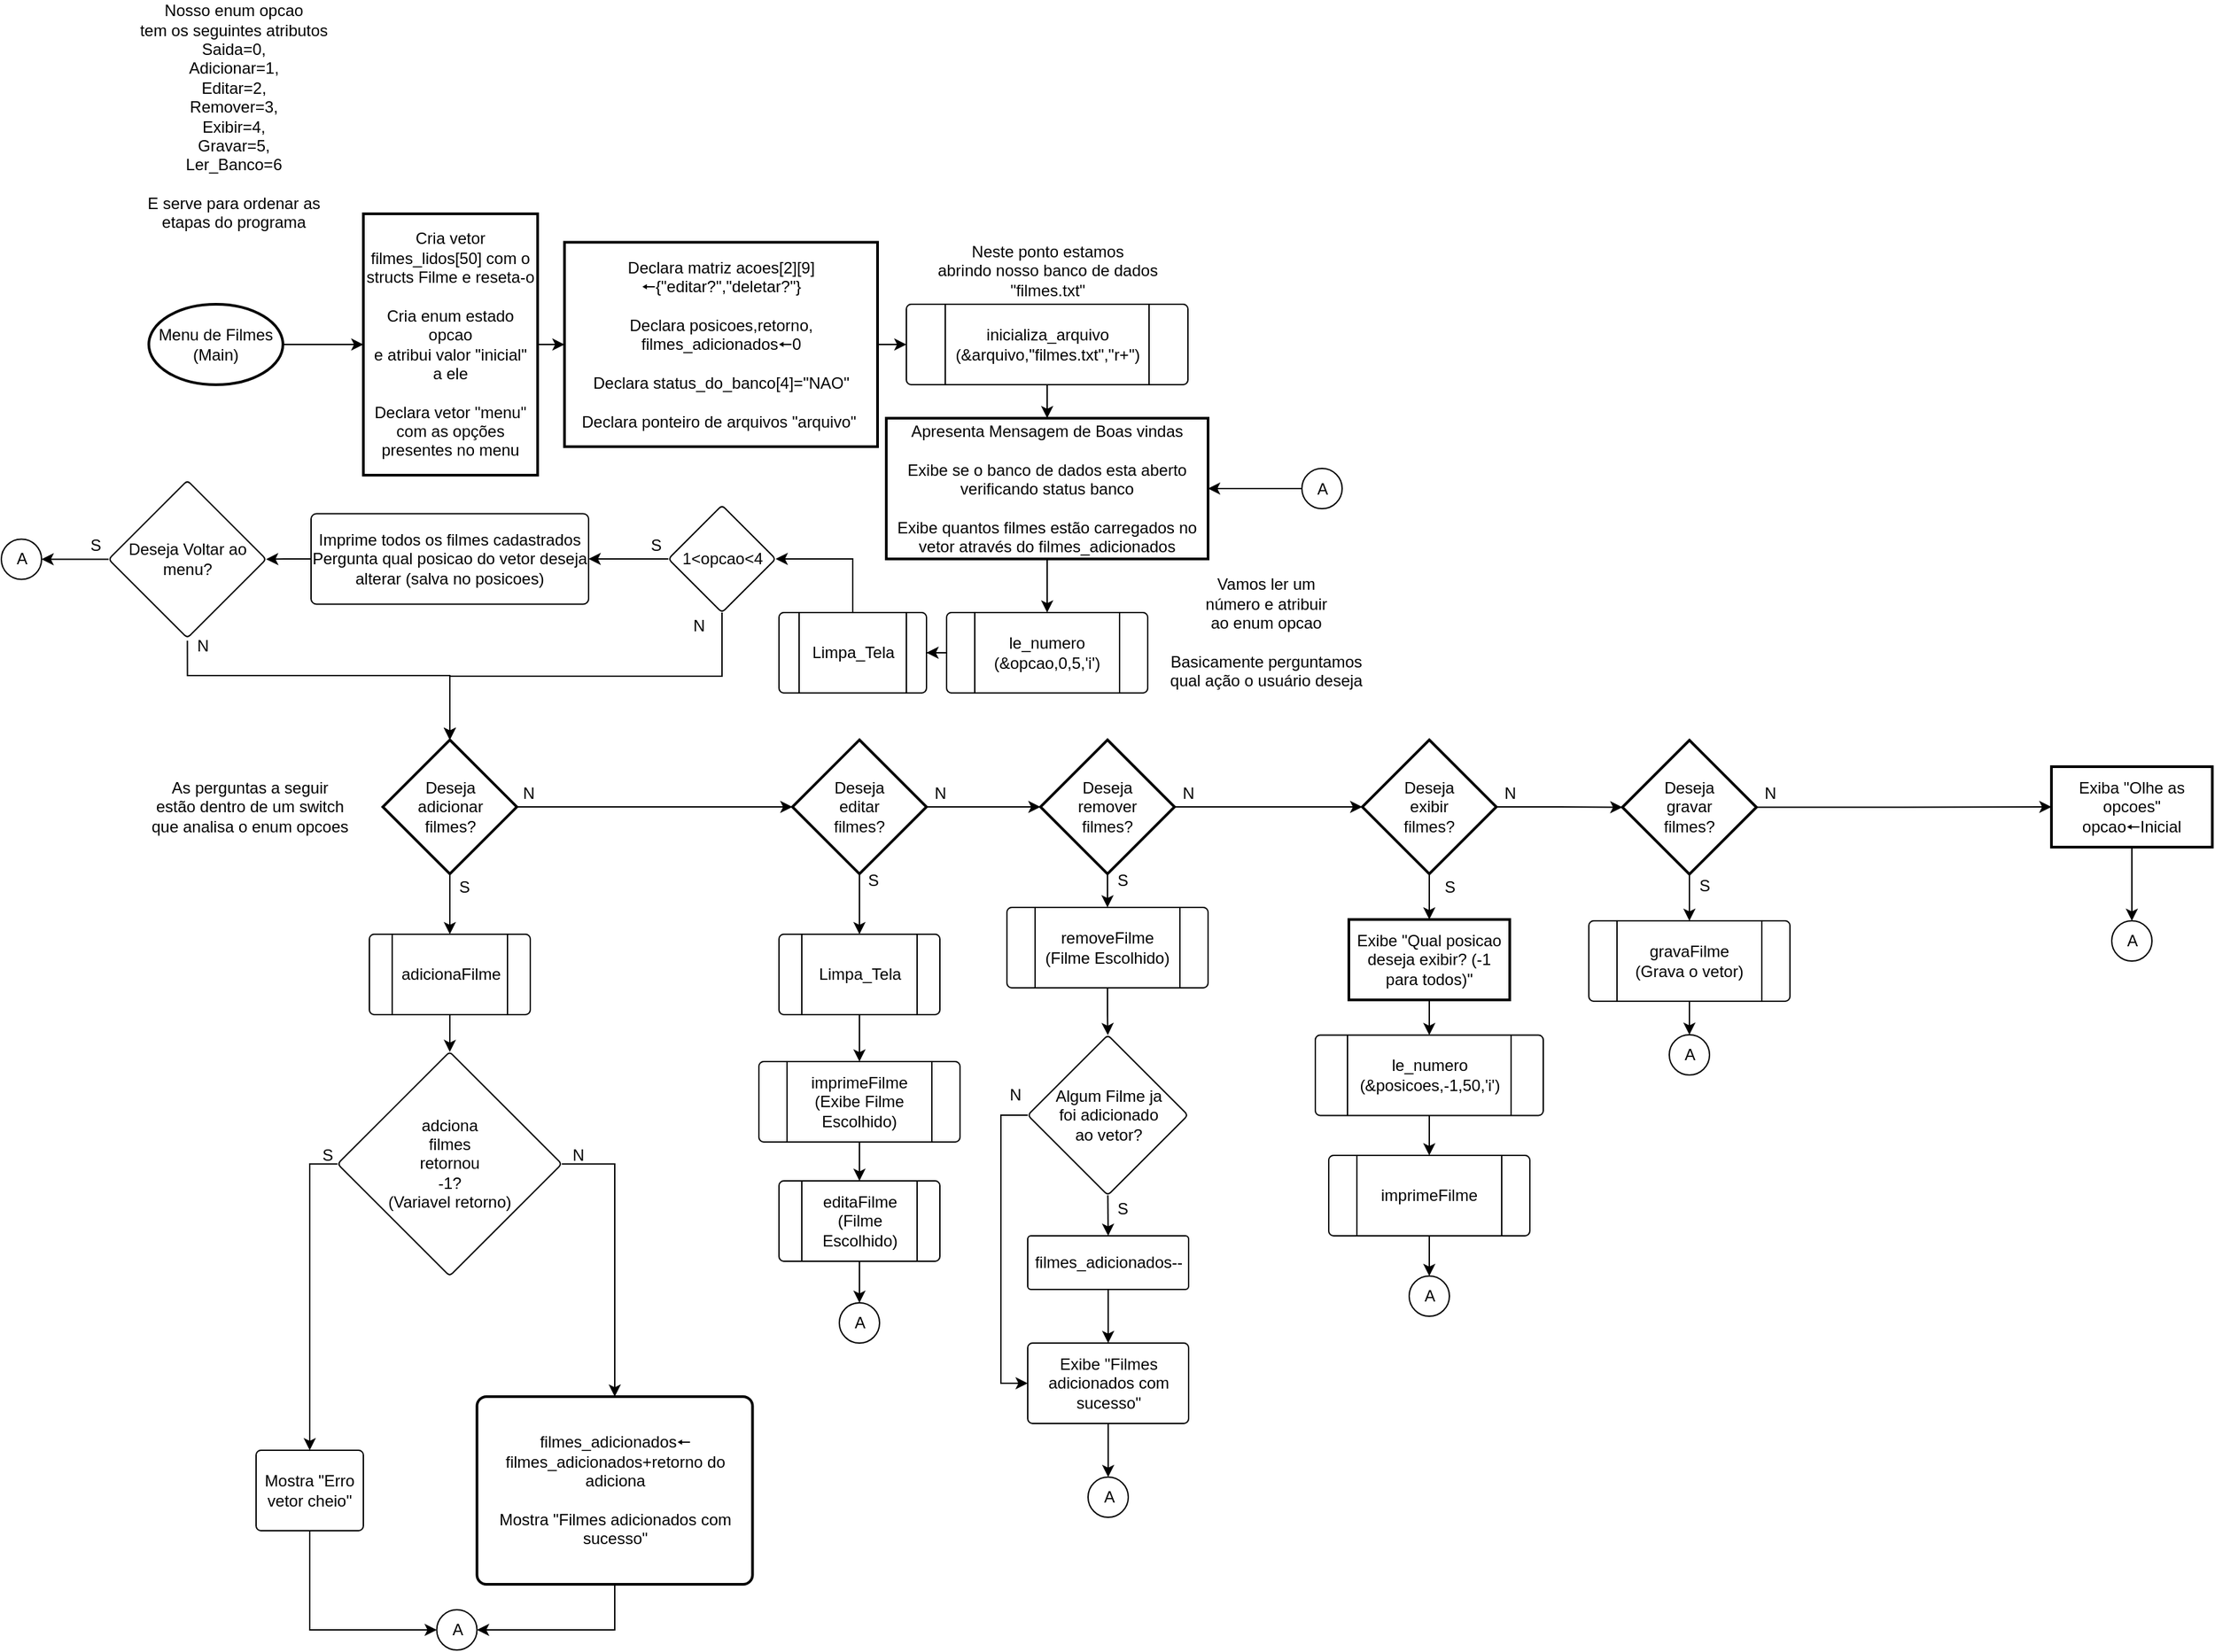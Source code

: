 <mxfile version="16.5.1" type="device"><diagram id="Ud6XmP46p4mkjTQLq35C" name="Página-1"><mxGraphModel dx="2389" dy="1538" grid="1" gridSize="10" guides="1" tooltips="1" connect="1" arrows="1" fold="1" page="1" pageScale="1" pageWidth="827" pageHeight="1169" math="0" shadow="0"><root><mxCell id="0"/><mxCell id="1" parent="0"/><mxCell id="E9pG4shymhDoh3PrT2Rx-2" value="" style="edgeStyle=orthogonalEdgeStyle;rounded=0;orthogonalLoop=1;jettySize=auto;html=1;" parent="1" source="AHd52NthcPXAeGz-p5AB-1" target="E9pG4shymhDoh3PrT2Rx-1" edge="1"><mxGeometry relative="1" as="geometry"/></mxCell><mxCell id="AHd52NthcPXAeGz-p5AB-1" value="Menu de Filmes&lt;br&gt;(Main)" style="strokeWidth=2;html=1;shape=mxgraph.flowchart.start_1;whiteSpace=wrap;" parent="1" vertex="1"><mxGeometry x="-810" y="95" width="100" height="60" as="geometry"/></mxCell><mxCell id="E9pG4shymhDoh3PrT2Rx-10" style="edgeStyle=orthogonalEdgeStyle;rounded=0;orthogonalLoop=1;jettySize=auto;html=1;exitX=0.5;exitY=1;exitDx=0;exitDy=0;entryX=0.5;entryY=0;entryDx=0;entryDy=0;" parent="1" source="AHd52NthcPXAeGz-p5AB-3" target="AHd52NthcPXAeGz-p5AB-107" edge="1"><mxGeometry relative="1" as="geometry"/></mxCell><mxCell id="AHd52NthcPXAeGz-p5AB-3" value="Apresenta Mensagem de Boas vindas&lt;br&gt;&lt;br&gt;Exibe se o banco de dados esta aberto verificando status banco&lt;br&gt;&lt;br&gt;Exibe quantos filmes estão carregados no vetor através do filmes_adicionados" style="whiteSpace=wrap;html=1;strokeWidth=2;" parent="1" vertex="1"><mxGeometry x="-260" y="180" width="240" height="105" as="geometry"/></mxCell><mxCell id="E9pG4shymhDoh3PrT2Rx-18" value="" style="edgeStyle=orthogonalEdgeStyle;rounded=0;orthogonalLoop=1;jettySize=auto;html=1;" parent="1" source="AHd52NthcPXAeGz-p5AB-107" target="E9pG4shymhDoh3PrT2Rx-17" edge="1"><mxGeometry relative="1" as="geometry"/></mxCell><mxCell id="AHd52NthcPXAeGz-p5AB-107" value="le_numero&lt;br&gt;(&amp;amp;opcao,0,5,'i')" style="verticalLabelPosition=middle;verticalAlign=middle;html=1;shape=process;whiteSpace=wrap;rounded=1;size=0.14;arcSize=6;labelPosition=center;align=center;" parent="1" vertex="1"><mxGeometry x="-215" y="325" width="150" height="60" as="geometry"/></mxCell><mxCell id="98pu4lD_lLk-Yy8EJaFT-3" style="edgeStyle=orthogonalEdgeStyle;rounded=0;orthogonalLoop=1;jettySize=auto;html=1;exitX=0.5;exitY=1;exitDx=0;exitDy=0;exitPerimeter=0;entryX=0.5;entryY=0;entryDx=0;entryDy=0;" parent="1" source="AHd52NthcPXAeGz-p5AB-115" target="98pu4lD_lLk-Yy8EJaFT-2" edge="1"><mxGeometry relative="1" as="geometry"/></mxCell><mxCell id="98pu4lD_lLk-Yy8EJaFT-22" value="" style="edgeStyle=orthogonalEdgeStyle;rounded=0;orthogonalLoop=1;jettySize=auto;html=1;" parent="1" source="AHd52NthcPXAeGz-p5AB-115" target="98pu4lD_lLk-Yy8EJaFT-21" edge="1"><mxGeometry relative="1" as="geometry"/></mxCell><mxCell id="AHd52NthcPXAeGz-p5AB-115" value="Deseja&lt;br&gt;adicionar&lt;br&gt;filmes?" style="strokeWidth=2;html=1;shape=mxgraph.flowchart.decision;whiteSpace=wrap;" parent="1" vertex="1"><mxGeometry x="-635.5" y="420" width="100" height="100" as="geometry"/></mxCell><mxCell id="98pu4lD_lLk-Yy8EJaFT-5" value="" style="edgeStyle=orthogonalEdgeStyle;rounded=0;orthogonalLoop=1;jettySize=auto;html=1;" parent="1" source="98pu4lD_lLk-Yy8EJaFT-2" target="98pu4lD_lLk-Yy8EJaFT-4" edge="1"><mxGeometry relative="1" as="geometry"/></mxCell><mxCell id="98pu4lD_lLk-Yy8EJaFT-2" value="adicionaFilme" style="verticalLabelPosition=middle;verticalAlign=middle;html=1;shape=process;whiteSpace=wrap;rounded=1;size=0.14;arcSize=6;labelPosition=center;align=center;" parent="1" vertex="1"><mxGeometry x="-645.5" y="565" width="120" height="60" as="geometry"/></mxCell><mxCell id="98pu4lD_lLk-Yy8EJaFT-24" style="edgeStyle=orthogonalEdgeStyle;rounded=0;orthogonalLoop=1;jettySize=auto;html=1;exitX=0;exitY=0.5;exitDx=0;exitDy=0;entryX=0.5;entryY=0;entryDx=0;entryDy=0;" parent="1" source="98pu4lD_lLk-Yy8EJaFT-4" target="98pu4lD_lLk-Yy8EJaFT-16" edge="1"><mxGeometry relative="1" as="geometry"/></mxCell><mxCell id="98pu4lD_lLk-Yy8EJaFT-25" style="edgeStyle=orthogonalEdgeStyle;rounded=0;orthogonalLoop=1;jettySize=auto;html=1;exitX=1;exitY=0.5;exitDx=0;exitDy=0;entryX=0.5;entryY=0;entryDx=0;entryDy=0;" parent="1" source="98pu4lD_lLk-Yy8EJaFT-4" target="98pu4lD_lLk-Yy8EJaFT-7" edge="1"><mxGeometry relative="1" as="geometry"/></mxCell><mxCell id="98pu4lD_lLk-Yy8EJaFT-4" value="adciona&lt;br&gt;filmes&lt;br&gt;retornou&lt;br&gt;-1? &lt;br&gt;(Variavel retorno)" style="rhombus;whiteSpace=wrap;html=1;rounded=1;arcSize=6;" parent="1" vertex="1"><mxGeometry x="-669.25" y="652.75" width="167.25" height="167.25" as="geometry"/></mxCell><mxCell id="98pu4lD_lLk-Yy8EJaFT-28" style="edgeStyle=orthogonalEdgeStyle;rounded=0;orthogonalLoop=1;jettySize=auto;html=1;exitX=0.5;exitY=1;exitDx=0;exitDy=0;entryX=1;entryY=0.5;entryDx=0;entryDy=0;entryPerimeter=0;" parent="1" source="98pu4lD_lLk-Yy8EJaFT-7" target="98pu4lD_lLk-Yy8EJaFT-19" edge="1"><mxGeometry relative="1" as="geometry"/></mxCell><mxCell id="98pu4lD_lLk-Yy8EJaFT-7" value="filmes_adicionados🠔&lt;br&gt;filmes_adicionados+retorno do adiciona&lt;br&gt;&lt;br&gt;Mostra &quot;Filmes adicionados com sucesso&quot;" style="rounded=1;whiteSpace=wrap;html=1;absoluteArcSize=1;arcSize=14;strokeWidth=2;" parent="1" vertex="1"><mxGeometry x="-565.25" y="910" width="205.5" height="140" as="geometry"/></mxCell><mxCell id="98pu4lD_lLk-Yy8EJaFT-14" value="N" style="text;html=1;align=center;verticalAlign=middle;resizable=0;points=[];autosize=1;strokeColor=none;fillColor=none;" parent="1" vertex="1"><mxGeometry x="-500" y="720" width="20" height="20" as="geometry"/></mxCell><mxCell id="98pu4lD_lLk-Yy8EJaFT-15" value="S" style="text;html=1;align=center;verticalAlign=middle;resizable=0;points=[];autosize=1;strokeColor=none;fillColor=none;" parent="1" vertex="1"><mxGeometry x="-585.5" y="520" width="20" height="20" as="geometry"/></mxCell><mxCell id="98pu4lD_lLk-Yy8EJaFT-27" style="edgeStyle=orthogonalEdgeStyle;rounded=0;orthogonalLoop=1;jettySize=auto;html=1;exitX=0.5;exitY=1;exitDx=0;exitDy=0;entryX=0;entryY=0.5;entryDx=0;entryDy=0;entryPerimeter=0;" parent="1" source="98pu4lD_lLk-Yy8EJaFT-16" target="98pu4lD_lLk-Yy8EJaFT-19" edge="1"><mxGeometry relative="1" as="geometry"/></mxCell><mxCell id="98pu4lD_lLk-Yy8EJaFT-16" value="Mostra &quot;Erro vetor cheio&quot;" style="whiteSpace=wrap;html=1;rounded=1;arcSize=6;" parent="1" vertex="1"><mxGeometry x="-730" y="950" width="80" height="60" as="geometry"/></mxCell><mxCell id="98pu4lD_lLk-Yy8EJaFT-19" value="A" style="verticalLabelPosition=middle;verticalAlign=middle;html=1;shape=mxgraph.flowchart.on-page_reference;labelPosition=center;align=center;" parent="1" vertex="1"><mxGeometry x="-595.25" y="1069" width="30" height="30" as="geometry"/></mxCell><mxCell id="98pu4lD_lLk-Yy8EJaFT-55" value="" style="edgeStyle=orthogonalEdgeStyle;rounded=0;orthogonalLoop=1;jettySize=auto;html=1;" parent="1" source="98pu4lD_lLk-Yy8EJaFT-21" target="98pu4lD_lLk-Yy8EJaFT-54" edge="1"><mxGeometry relative="1" as="geometry"/></mxCell><mxCell id="uqaO4iVLsbsrMHPiKh4o-12" style="edgeStyle=orthogonalEdgeStyle;rounded=0;orthogonalLoop=1;jettySize=auto;html=1;exitX=0.5;exitY=1;exitDx=0;exitDy=0;exitPerimeter=0;entryX=0.5;entryY=0;entryDx=0;entryDy=0;" edge="1" parent="1" source="98pu4lD_lLk-Yy8EJaFT-21" target="uqaO4iVLsbsrMHPiKh4o-11"><mxGeometry relative="1" as="geometry"/></mxCell><mxCell id="98pu4lD_lLk-Yy8EJaFT-21" value="Deseja&lt;br&gt;editar&lt;br&gt;filmes?" style="strokeWidth=2;html=1;shape=mxgraph.flowchart.decision;whiteSpace=wrap;" parent="1" vertex="1"><mxGeometry x="-330" y="420" width="100" height="100" as="geometry"/></mxCell><mxCell id="98pu4lD_lLk-Yy8EJaFT-23" value="N" style="text;html=1;align=center;verticalAlign=middle;resizable=0;points=[];autosize=1;strokeColor=none;fillColor=none;" parent="1" vertex="1"><mxGeometry x="-537.5" y="450" width="20" height="20" as="geometry"/></mxCell><mxCell id="98pu4lD_lLk-Yy8EJaFT-26" value="S" style="text;html=1;align=center;verticalAlign=middle;resizable=0;points=[];autosize=1;strokeColor=none;fillColor=none;" parent="1" vertex="1"><mxGeometry x="-687" y="720" width="20" height="20" as="geometry"/></mxCell><mxCell id="98pu4lD_lLk-Yy8EJaFT-31" value="S" style="text;html=1;align=center;verticalAlign=middle;resizable=0;points=[];autosize=1;strokeColor=none;fillColor=none;" parent="1" vertex="1"><mxGeometry x="-280" y="515" width="20" height="20" as="geometry"/></mxCell><mxCell id="98pu4lD_lLk-Yy8EJaFT-42" style="edgeStyle=orthogonalEdgeStyle;rounded=0;orthogonalLoop=1;jettySize=auto;html=1;exitX=0.5;exitY=1;exitDx=0;exitDy=0;entryX=0.5;entryY=0;entryDx=0;entryDy=0;" parent="1" source="98pu4lD_lLk-Yy8EJaFT-39" target="98pu4lD_lLk-Yy8EJaFT-41" edge="1"><mxGeometry relative="1" as="geometry"/></mxCell><mxCell id="98pu4lD_lLk-Yy8EJaFT-39" value="imprimeFilme&lt;br&gt;(Exibe Filme Escolhido)" style="verticalLabelPosition=middle;verticalAlign=middle;html=1;shape=process;whiteSpace=wrap;rounded=1;size=0.14;arcSize=6;labelPosition=center;align=center;" parent="1" vertex="1"><mxGeometry x="-355" y="660" width="150" height="60" as="geometry"/></mxCell><mxCell id="98pu4lD_lLk-Yy8EJaFT-44" style="edgeStyle=orthogonalEdgeStyle;rounded=0;orthogonalLoop=1;jettySize=auto;html=1;exitX=0.5;exitY=1;exitDx=0;exitDy=0;entryX=0.5;entryY=0;entryDx=0;entryDy=0;entryPerimeter=0;" parent="1" source="98pu4lD_lLk-Yy8EJaFT-41" target="98pu4lD_lLk-Yy8EJaFT-43" edge="1"><mxGeometry relative="1" as="geometry"/></mxCell><mxCell id="98pu4lD_lLk-Yy8EJaFT-41" value="editaFilme&lt;br&gt;(Filme Escolhido)" style="verticalLabelPosition=middle;verticalAlign=middle;html=1;shape=process;whiteSpace=wrap;rounded=1;size=0.14;arcSize=6;labelPosition=center;align=center;" parent="1" vertex="1"><mxGeometry x="-340" y="749" width="120" height="60" as="geometry"/></mxCell><mxCell id="98pu4lD_lLk-Yy8EJaFT-43" value="A" style="verticalLabelPosition=middle;verticalAlign=middle;html=1;shape=mxgraph.flowchart.on-page_reference;labelPosition=center;align=center;" parent="1" vertex="1"><mxGeometry x="-295" y="840" width="30" height="30" as="geometry"/></mxCell><mxCell id="98pu4lD_lLk-Yy8EJaFT-84" value="" style="edgeStyle=orthogonalEdgeStyle;rounded=0;orthogonalLoop=1;jettySize=auto;html=1;" parent="1" source="98pu4lD_lLk-Yy8EJaFT-54" target="98pu4lD_lLk-Yy8EJaFT-83" edge="1"><mxGeometry relative="1" as="geometry"/></mxCell><mxCell id="fxaLZQogi-Dg_vudFJuK-6" style="edgeStyle=orthogonalEdgeStyle;rounded=0;orthogonalLoop=1;jettySize=auto;html=1;exitX=0.5;exitY=1;exitDx=0;exitDy=0;exitPerimeter=0;entryX=0.5;entryY=0;entryDx=0;entryDy=0;" parent="1" source="98pu4lD_lLk-Yy8EJaFT-54" edge="1"><mxGeometry relative="1" as="geometry"><mxPoint x="-95" y="545" as="targetPoint"/></mxGeometry></mxCell><mxCell id="98pu4lD_lLk-Yy8EJaFT-54" value="Deseja&lt;br&gt;remover&lt;br&gt;filmes?" style="strokeWidth=2;html=1;shape=mxgraph.flowchart.decision;whiteSpace=wrap;" parent="1" vertex="1"><mxGeometry x="-145" y="420" width="100" height="100" as="geometry"/></mxCell><mxCell id="98pu4lD_lLk-Yy8EJaFT-56" value="N" style="text;html=1;align=center;verticalAlign=middle;resizable=0;points=[];autosize=1;strokeColor=none;fillColor=none;" parent="1" vertex="1"><mxGeometry x="-230.5" y="450" width="20" height="20" as="geometry"/></mxCell><mxCell id="98pu4lD_lLk-Yy8EJaFT-65" value="S" style="text;html=1;align=center;verticalAlign=middle;resizable=0;points=[];autosize=1;strokeColor=none;fillColor=none;" parent="1" vertex="1"><mxGeometry x="-94.5" y="515" width="20" height="20" as="geometry"/></mxCell><mxCell id="uqaO4iVLsbsrMHPiKh4o-15" value="" style="edgeStyle=orthogonalEdgeStyle;rounded=0;orthogonalLoop=1;jettySize=auto;html=1;" edge="1" parent="1" source="98pu4lD_lLk-Yy8EJaFT-77" target="uqaO4iVLsbsrMHPiKh4o-14"><mxGeometry relative="1" as="geometry"/></mxCell><mxCell id="98pu4lD_lLk-Yy8EJaFT-77" value="removeFilme&lt;br&gt;(Filme Escolhido)" style="verticalLabelPosition=middle;verticalAlign=middle;html=1;shape=process;whiteSpace=wrap;rounded=1;size=0.14;arcSize=6;labelPosition=center;align=center;" parent="1" vertex="1"><mxGeometry x="-170" y="545" width="150" height="60" as="geometry"/></mxCell><mxCell id="98pu4lD_lLk-Yy8EJaFT-81" value="A" style="verticalLabelPosition=middle;verticalAlign=middle;html=1;shape=mxgraph.flowchart.on-page_reference;labelPosition=center;align=center;" parent="1" vertex="1"><mxGeometry x="-109.5" y="970" width="30" height="30" as="geometry"/></mxCell><mxCell id="98pu4lD_lLk-Yy8EJaFT-105" value="" style="edgeStyle=orthogonalEdgeStyle;rounded=0;orthogonalLoop=1;jettySize=auto;html=1;" parent="1" source="98pu4lD_lLk-Yy8EJaFT-83" target="98pu4lD_lLk-Yy8EJaFT-104" edge="1"><mxGeometry relative="1" as="geometry"/></mxCell><mxCell id="uqaO4iVLsbsrMHPiKh4o-27" value="" style="edgeStyle=orthogonalEdgeStyle;rounded=0;orthogonalLoop=1;jettySize=auto;html=1;" edge="1" parent="1" source="98pu4lD_lLk-Yy8EJaFT-83" target="uqaO4iVLsbsrMHPiKh4o-26"><mxGeometry relative="1" as="geometry"/></mxCell><mxCell id="98pu4lD_lLk-Yy8EJaFT-83" value="Deseja&lt;br&gt;exibir&lt;br&gt;filmes?" style="strokeWidth=2;html=1;shape=mxgraph.flowchart.decision;whiteSpace=wrap;" parent="1" vertex="1"><mxGeometry x="95" y="420" width="100" height="100" as="geometry"/></mxCell><mxCell id="98pu4lD_lLk-Yy8EJaFT-85" value="N" style="text;html=1;align=center;verticalAlign=middle;resizable=0;points=[];autosize=1;strokeColor=none;fillColor=none;" parent="1" vertex="1"><mxGeometry x="-45" y="450" width="20" height="20" as="geometry"/></mxCell><mxCell id="uqaO4iVLsbsrMHPiKh4o-32" style="edgeStyle=orthogonalEdgeStyle;rounded=0;orthogonalLoop=1;jettySize=auto;html=1;exitX=0.5;exitY=1;exitDx=0;exitDy=0;entryX=0.5;entryY=0;entryDx=0;entryDy=0;entryPerimeter=0;" edge="1" parent="1" source="98pu4lD_lLk-Yy8EJaFT-99" target="98pu4lD_lLk-Yy8EJaFT-101"><mxGeometry relative="1" as="geometry"/></mxCell><mxCell id="98pu4lD_lLk-Yy8EJaFT-99" value="imprimeFilme" style="verticalLabelPosition=middle;verticalAlign=middle;html=1;shape=process;whiteSpace=wrap;rounded=1;size=0.14;arcSize=6;labelPosition=center;align=center;" parent="1" vertex="1"><mxGeometry x="70" y="730" width="150" height="60" as="geometry"/></mxCell><mxCell id="98pu4lD_lLk-Yy8EJaFT-101" value="A" style="verticalLabelPosition=middle;verticalAlign=middle;html=1;shape=mxgraph.flowchart.on-page_reference;labelPosition=center;align=center;" parent="1" vertex="1"><mxGeometry x="130" y="820" width="30" height="30" as="geometry"/></mxCell><mxCell id="98pu4lD_lLk-Yy8EJaFT-109" style="edgeStyle=orthogonalEdgeStyle;rounded=0;orthogonalLoop=1;jettySize=auto;html=1;exitX=0.5;exitY=1;exitDx=0;exitDy=0;exitPerimeter=0;entryX=0.5;entryY=0;entryDx=0;entryDy=0;" parent="1" source="98pu4lD_lLk-Yy8EJaFT-104" target="98pu4lD_lLk-Yy8EJaFT-107" edge="1"><mxGeometry relative="1" as="geometry"/></mxCell><mxCell id="98pu4lD_lLk-Yy8EJaFT-141" value="" style="edgeStyle=orthogonalEdgeStyle;rounded=0;orthogonalLoop=1;jettySize=auto;html=1;" parent="1" source="98pu4lD_lLk-Yy8EJaFT-104" target="98pu4lD_lLk-Yy8EJaFT-140" edge="1"><mxGeometry relative="1" as="geometry"/></mxCell><mxCell id="98pu4lD_lLk-Yy8EJaFT-104" value="Deseja&lt;br&gt;gravar&lt;br&gt;filmes?" style="strokeWidth=2;html=1;shape=mxgraph.flowchart.decision;whiteSpace=wrap;" parent="1" vertex="1"><mxGeometry x="289" y="420.25" width="100" height="100" as="geometry"/></mxCell><mxCell id="98pu4lD_lLk-Yy8EJaFT-106" value="N" style="text;html=1;align=center;verticalAlign=middle;resizable=0;points=[];autosize=1;strokeColor=none;fillColor=none;" parent="1" vertex="1"><mxGeometry x="195" y="450" width="20" height="20" as="geometry"/></mxCell><mxCell id="98pu4lD_lLk-Yy8EJaFT-113" style="edgeStyle=orthogonalEdgeStyle;rounded=0;orthogonalLoop=1;jettySize=auto;html=1;exitX=0.5;exitY=1;exitDx=0;exitDy=0;entryX=0.5;entryY=0;entryDx=0;entryDy=0;entryPerimeter=0;" parent="1" source="98pu4lD_lLk-Yy8EJaFT-107" target="98pu4lD_lLk-Yy8EJaFT-112" edge="1"><mxGeometry relative="1" as="geometry"/></mxCell><mxCell id="98pu4lD_lLk-Yy8EJaFT-107" value="gravaFilme&lt;br&gt;(Grava o vetor)" style="verticalLabelPosition=middle;verticalAlign=middle;html=1;shape=process;whiteSpace=wrap;rounded=1;size=0.14;arcSize=6;labelPosition=center;align=center;" parent="1" vertex="1"><mxGeometry x="264" y="555" width="150" height="60" as="geometry"/></mxCell><mxCell id="98pu4lD_lLk-Yy8EJaFT-110" value="S" style="text;html=1;align=center;verticalAlign=middle;resizable=0;points=[];autosize=1;strokeColor=none;fillColor=none;" parent="1" vertex="1"><mxGeometry x="340" y="519.25" width="20" height="20" as="geometry"/></mxCell><mxCell id="98pu4lD_lLk-Yy8EJaFT-112" value="A" style="verticalLabelPosition=middle;verticalAlign=middle;html=1;shape=mxgraph.flowchart.on-page_reference;labelPosition=center;align=center;" parent="1" vertex="1"><mxGeometry x="324" y="640" width="30" height="30" as="geometry"/></mxCell><mxCell id="98pu4lD_lLk-Yy8EJaFT-143" style="edgeStyle=orthogonalEdgeStyle;rounded=0;orthogonalLoop=1;jettySize=auto;html=1;exitX=0.5;exitY=1;exitDx=0;exitDy=0;entryX=0.5;entryY=0;entryDx=0;entryDy=0;entryPerimeter=0;" parent="1" source="98pu4lD_lLk-Yy8EJaFT-140" target="98pu4lD_lLk-Yy8EJaFT-142" edge="1"><mxGeometry relative="1" as="geometry"/></mxCell><mxCell id="98pu4lD_lLk-Yy8EJaFT-140" value="Exiba &quot;Olhe as opcoes&quot;&lt;br&gt;opcao🠔Inicial" style="whiteSpace=wrap;html=1;strokeWidth=2;" parent="1" vertex="1"><mxGeometry x="609" y="440" width="120" height="60" as="geometry"/></mxCell><mxCell id="98pu4lD_lLk-Yy8EJaFT-142" value="A" style="verticalLabelPosition=middle;verticalAlign=middle;html=1;shape=mxgraph.flowchart.on-page_reference;labelPosition=center;align=center;" parent="1" vertex="1"><mxGeometry x="654" y="555" width="30" height="30" as="geometry"/></mxCell><mxCell id="fxaLZQogi-Dg_vudFJuK-13" value="N" style="text;html=1;align=center;verticalAlign=middle;resizable=0;points=[];autosize=1;strokeColor=none;fillColor=none;" parent="1" vertex="1"><mxGeometry x="389" y="450.25" width="20" height="20" as="geometry"/></mxCell><mxCell id="E9pG4shymhDoh3PrT2Rx-5" value="" style="edgeStyle=orthogonalEdgeStyle;rounded=0;orthogonalLoop=1;jettySize=auto;html=1;" parent="1" source="E9pG4shymhDoh3PrT2Rx-1" target="E9pG4shymhDoh3PrT2Rx-4" edge="1"><mxGeometry relative="1" as="geometry"/></mxCell><mxCell id="E9pG4shymhDoh3PrT2Rx-1" value="&lt;span&gt;Cria vetor filmes_lidos[50] com o structs Filme e reseta-o&lt;/span&gt;&lt;br&gt;&lt;br&gt;&lt;span&gt;Cria enum estado opcao&lt;/span&gt;&lt;br&gt;&lt;span&gt;e atribui valor &quot;inicial&quot;&lt;/span&gt;&lt;br&gt;&lt;span&gt;a ele&lt;/span&gt;&lt;br&gt;&lt;br&gt;&lt;span&gt;Declara vetor &quot;menu&quot; com as opções presentes no menu&lt;/span&gt;" style="whiteSpace=wrap;html=1;strokeWidth=2;" parent="1" vertex="1"><mxGeometry x="-650" y="27.5" width="130" height="195" as="geometry"/></mxCell><mxCell id="E9pG4shymhDoh3PrT2Rx-3" value="Nosso enum opcao&lt;br&gt;tem os seguintes atributos&lt;br&gt;&lt;div&gt;Saida=0,&lt;/div&gt;&lt;div&gt;Adicionar=1,&lt;/div&gt;&lt;div&gt;Editar=2,&lt;/div&gt;&lt;div&gt;Remover=3,&lt;/div&gt;&lt;div&gt;Exibir=4,&lt;/div&gt;&lt;div&gt;Gravar=5,&lt;/div&gt;&lt;div&gt;Ler_Banco=6&lt;br&gt;&lt;br&gt;E serve para ordenar as &lt;br&gt;etapas do programa&lt;/div&gt;" style="text;html=1;align=center;verticalAlign=middle;resizable=0;points=[];autosize=1;strokeColor=none;fillColor=none;" parent="1" vertex="1"><mxGeometry x="-827" y="-130" width="160" height="170" as="geometry"/></mxCell><mxCell id="E9pG4shymhDoh3PrT2Rx-7" style="edgeStyle=orthogonalEdgeStyle;rounded=0;orthogonalLoop=1;jettySize=auto;html=1;exitX=1;exitY=0.5;exitDx=0;exitDy=0;entryX=0;entryY=0.5;entryDx=0;entryDy=0;" parent="1" source="E9pG4shymhDoh3PrT2Rx-4" target="E9pG4shymhDoh3PrT2Rx-6" edge="1"><mxGeometry relative="1" as="geometry"/></mxCell><mxCell id="E9pG4shymhDoh3PrT2Rx-4" value="Declara matriz acoes[2][9]&lt;br&gt;🠔{&quot;editar?&quot;,&quot;deletar?&quot;}&lt;br&gt;&lt;br&gt;&lt;span&gt;Declara posicoes,retorno,&lt;br&gt;filmes_adicionados&lt;/span&gt;🠔0&lt;br&gt;&lt;br&gt;&lt;span&gt;Declara status_do_banco[4]=&quot;NAO&quot;&lt;/span&gt;&lt;br&gt;&lt;br&gt;Declara ponteiro de arquivos &quot;arquivo&quot;&lt;span&gt;&amp;nbsp;&lt;/span&gt;" style="whiteSpace=wrap;html=1;strokeWidth=2;" parent="1" vertex="1"><mxGeometry x="-500" y="48.75" width="233.5" height="152.5" as="geometry"/></mxCell><mxCell id="E9pG4shymhDoh3PrT2Rx-8" style="edgeStyle=orthogonalEdgeStyle;rounded=0;orthogonalLoop=1;jettySize=auto;html=1;exitX=0.5;exitY=1;exitDx=0;exitDy=0;entryX=0.5;entryY=0;entryDx=0;entryDy=0;" parent="1" source="E9pG4shymhDoh3PrT2Rx-6" target="AHd52NthcPXAeGz-p5AB-3" edge="1"><mxGeometry relative="1" as="geometry"/></mxCell><mxCell id="E9pG4shymhDoh3PrT2Rx-6" value="inicializa_arquivo&lt;br&gt;(&amp;amp;arquivo,&quot;filmes.txt&quot;,&quot;r+&quot;)" style="verticalLabelPosition=middle;verticalAlign=middle;html=1;shape=process;whiteSpace=wrap;rounded=1;size=0.14;arcSize=6;labelPosition=center;align=center;" parent="1" vertex="1"><mxGeometry x="-245" y="95" width="210" height="60" as="geometry"/></mxCell><mxCell id="E9pG4shymhDoh3PrT2Rx-9" value="Neste ponto estamos &lt;br&gt;abrindo nosso banco de dados&lt;br&gt;&quot;filmes.txt&quot;" style="text;html=1;align=center;verticalAlign=middle;resizable=0;points=[];autosize=1;strokeColor=none;fillColor=none;" parent="1" vertex="1"><mxGeometry x="-230" y="45" width="180" height="50" as="geometry"/></mxCell><mxCell id="E9pG4shymhDoh3PrT2Rx-11" value="Vamos ler um&lt;br&gt;número e atribuir&lt;br&gt;ao enum opcao&lt;br&gt;&lt;br&gt;Basicamente perguntamos&lt;br&gt;qual ação o usuário deseja" style="text;html=1;align=center;verticalAlign=middle;resizable=0;points=[];autosize=1;strokeColor=none;fillColor=none;" parent="1" vertex="1"><mxGeometry x="-57.5" y="295" width="160" height="90" as="geometry"/></mxCell><mxCell id="E9pG4shymhDoh3PrT2Rx-20" style="edgeStyle=orthogonalEdgeStyle;rounded=0;orthogonalLoop=1;jettySize=auto;html=1;exitX=0;exitY=0.5;exitDx=0;exitDy=0;entryX=1;entryY=0.5;entryDx=0;entryDy=0;" parent="1" source="E9pG4shymhDoh3PrT2Rx-12" target="E9pG4shymhDoh3PrT2Rx-14" edge="1"><mxGeometry relative="1" as="geometry"/></mxCell><mxCell id="E9pG4shymhDoh3PrT2Rx-23" style="edgeStyle=orthogonalEdgeStyle;rounded=0;orthogonalLoop=1;jettySize=auto;html=1;exitX=0.5;exitY=1;exitDx=0;exitDy=0;entryX=0.5;entryY=0;entryDx=0;entryDy=0;entryPerimeter=0;" parent="1" source="E9pG4shymhDoh3PrT2Rx-12" target="AHd52NthcPXAeGz-p5AB-115" edge="1"><mxGeometry relative="1" as="geometry"/></mxCell><mxCell id="E9pG4shymhDoh3PrT2Rx-12" value="1&amp;lt;opcao&amp;lt;4" style="rhombus;whiteSpace=wrap;html=1;rounded=1;arcSize=6;" parent="1" vertex="1"><mxGeometry x="-422.5" y="245" width="80" height="80" as="geometry"/></mxCell><mxCell id="uqaO4iVLsbsrMHPiKh4o-3" value="" style="edgeStyle=orthogonalEdgeStyle;rounded=0;orthogonalLoop=1;jettySize=auto;html=1;" edge="1" parent="1" source="E9pG4shymhDoh3PrT2Rx-14" target="uqaO4iVLsbsrMHPiKh4o-2"><mxGeometry relative="1" as="geometry"/></mxCell><mxCell id="E9pG4shymhDoh3PrT2Rx-14" value="Imprime todos os filmes cadastrados&lt;br&gt;Pergunta qual posicao do vetor deseja alterar (salva no posicoes)" style="whiteSpace=wrap;html=1;rounded=1;arcSize=6;" parent="1" vertex="1"><mxGeometry x="-689" y="251.25" width="207" height="67.5" as="geometry"/></mxCell><mxCell id="E9pG4shymhDoh3PrT2Rx-19" style="edgeStyle=orthogonalEdgeStyle;rounded=0;orthogonalLoop=1;jettySize=auto;html=1;exitX=0.5;exitY=0;exitDx=0;exitDy=0;entryX=1;entryY=0.5;entryDx=0;entryDy=0;" parent="1" source="E9pG4shymhDoh3PrT2Rx-17" target="E9pG4shymhDoh3PrT2Rx-12" edge="1"><mxGeometry relative="1" as="geometry"/></mxCell><mxCell id="E9pG4shymhDoh3PrT2Rx-17" value="Limpa_Tela" style="verticalLabelPosition=middle;verticalAlign=middle;html=1;shape=process;whiteSpace=wrap;rounded=1;size=0.14;arcSize=6;labelPosition=center;align=center;" parent="1" vertex="1"><mxGeometry x="-340" y="325" width="110" height="60" as="geometry"/></mxCell><mxCell id="E9pG4shymhDoh3PrT2Rx-21" value="S" style="text;html=1;align=center;verticalAlign=middle;resizable=0;points=[];autosize=1;strokeColor=none;fillColor=none;" parent="1" vertex="1"><mxGeometry x="-442.5" y="265" width="20" height="20" as="geometry"/></mxCell><mxCell id="E9pG4shymhDoh3PrT2Rx-24" value="N" style="text;html=1;align=center;verticalAlign=middle;resizable=0;points=[];autosize=1;strokeColor=none;fillColor=none;" parent="1" vertex="1"><mxGeometry x="-410" y="325" width="20" height="20" as="geometry"/></mxCell><mxCell id="E9pG4shymhDoh3PrT2Rx-25" value="As perguntas a seguir&lt;br&gt;estão dentro de um switch&lt;br&gt;que analisa o enum opcoes" style="text;html=1;align=center;verticalAlign=middle;resizable=0;points=[];autosize=1;strokeColor=none;fillColor=none;" parent="1" vertex="1"><mxGeometry x="-815.5" y="445" width="160" height="50" as="geometry"/></mxCell><mxCell id="uqaO4iVLsbsrMHPiKh4o-4" style="edgeStyle=orthogonalEdgeStyle;rounded=0;orthogonalLoop=1;jettySize=auto;html=1;exitX=0.5;exitY=1;exitDx=0;exitDy=0;entryX=0.5;entryY=0;entryDx=0;entryDy=0;entryPerimeter=0;" edge="1" parent="1"><mxGeometry relative="1" as="geometry"><mxPoint x="-781.25" y="346.0" as="sourcePoint"/><mxPoint x="-585.5" y="420" as="targetPoint"/><Array as="points"><mxPoint x="-781" y="372"/><mxPoint x="-585" y="372"/></Array></mxGeometry></mxCell><mxCell id="uqaO4iVLsbsrMHPiKh4o-9" style="edgeStyle=orthogonalEdgeStyle;rounded=0;orthogonalLoop=1;jettySize=auto;html=1;exitX=0;exitY=0.5;exitDx=0;exitDy=0;entryX=1;entryY=0.5;entryDx=0;entryDy=0;entryPerimeter=0;" edge="1" parent="1" source="uqaO4iVLsbsrMHPiKh4o-2" target="uqaO4iVLsbsrMHPiKh4o-8"><mxGeometry relative="1" as="geometry"/></mxCell><mxCell id="uqaO4iVLsbsrMHPiKh4o-2" value="Deseja Voltar ao menu?" style="rhombus;whiteSpace=wrap;html=1;rounded=1;arcSize=6;" vertex="1" parent="1"><mxGeometry x="-840" y="226.5" width="117.5" height="117.5" as="geometry"/></mxCell><mxCell id="uqaO4iVLsbsrMHPiKh4o-5" value="N" style="text;html=1;align=center;verticalAlign=middle;resizable=0;points=[];autosize=1;strokeColor=none;fillColor=none;" vertex="1" parent="1"><mxGeometry x="-780" y="340" width="20" height="20" as="geometry"/></mxCell><mxCell id="uqaO4iVLsbsrMHPiKh4o-7" style="edgeStyle=orthogonalEdgeStyle;rounded=0;orthogonalLoop=1;jettySize=auto;html=1;exitX=0;exitY=0.5;exitDx=0;exitDy=0;exitPerimeter=0;entryX=1;entryY=0.5;entryDx=0;entryDy=0;" edge="1" parent="1" source="uqaO4iVLsbsrMHPiKh4o-6" target="AHd52NthcPXAeGz-p5AB-3"><mxGeometry relative="1" as="geometry"/></mxCell><mxCell id="uqaO4iVLsbsrMHPiKh4o-6" value="A" style="verticalLabelPosition=middle;verticalAlign=middle;html=1;shape=mxgraph.flowchart.on-page_reference;labelPosition=center;align=center;" vertex="1" parent="1"><mxGeometry x="50" y="217.5" width="30" height="30" as="geometry"/></mxCell><mxCell id="uqaO4iVLsbsrMHPiKh4o-8" value="A" style="verticalLabelPosition=middle;verticalAlign=middle;html=1;shape=mxgraph.flowchart.on-page_reference;labelPosition=center;align=center;" vertex="1" parent="1"><mxGeometry x="-920" y="270.25" width="30" height="30" as="geometry"/></mxCell><mxCell id="uqaO4iVLsbsrMHPiKh4o-10" value="S" style="text;html=1;align=center;verticalAlign=middle;resizable=0;points=[];autosize=1;strokeColor=none;fillColor=none;" vertex="1" parent="1"><mxGeometry x="-860" y="265" width="20" height="20" as="geometry"/></mxCell><mxCell id="uqaO4iVLsbsrMHPiKh4o-13" style="edgeStyle=orthogonalEdgeStyle;rounded=0;orthogonalLoop=1;jettySize=auto;html=1;exitX=0.5;exitY=1;exitDx=0;exitDy=0;entryX=0.5;entryY=0;entryDx=0;entryDy=0;" edge="1" parent="1" source="uqaO4iVLsbsrMHPiKh4o-11" target="98pu4lD_lLk-Yy8EJaFT-39"><mxGeometry relative="1" as="geometry"/></mxCell><mxCell id="uqaO4iVLsbsrMHPiKh4o-11" value="Limpa_Tela" style="verticalLabelPosition=middle;verticalAlign=middle;html=1;shape=process;whiteSpace=wrap;rounded=1;size=0.14;arcSize=6;labelPosition=center;align=center;" vertex="1" parent="1"><mxGeometry x="-340" y="565" width="120" height="60" as="geometry"/></mxCell><mxCell id="uqaO4iVLsbsrMHPiKh4o-19" style="edgeStyle=orthogonalEdgeStyle;rounded=0;orthogonalLoop=1;jettySize=auto;html=1;exitX=0.5;exitY=1;exitDx=0;exitDy=0;entryX=0.5;entryY=0;entryDx=0;entryDy=0;" edge="1" parent="1" source="uqaO4iVLsbsrMHPiKh4o-14" target="uqaO4iVLsbsrMHPiKh4o-16"><mxGeometry relative="1" as="geometry"/></mxCell><mxCell id="uqaO4iVLsbsrMHPiKh4o-24" style="edgeStyle=orthogonalEdgeStyle;rounded=0;orthogonalLoop=1;jettySize=auto;html=1;exitX=0;exitY=0.5;exitDx=0;exitDy=0;entryX=0;entryY=0.5;entryDx=0;entryDy=0;" edge="1" parent="1" source="uqaO4iVLsbsrMHPiKh4o-14" target="uqaO4iVLsbsrMHPiKh4o-21"><mxGeometry relative="1" as="geometry"/></mxCell><mxCell id="uqaO4iVLsbsrMHPiKh4o-14" value="Algum Filme ja &lt;br&gt;foi adicionado &lt;br&gt;ao vetor?" style="rhombus;whiteSpace=wrap;html=1;rounded=1;arcSize=6;" vertex="1" parent="1"><mxGeometry x="-154.5" y="640.25" width="119.5" height="119.5" as="geometry"/></mxCell><mxCell id="uqaO4iVLsbsrMHPiKh4o-22" value="" style="edgeStyle=orthogonalEdgeStyle;rounded=0;orthogonalLoop=1;jettySize=auto;html=1;" edge="1" parent="1" source="uqaO4iVLsbsrMHPiKh4o-16" target="uqaO4iVLsbsrMHPiKh4o-21"><mxGeometry relative="1" as="geometry"/></mxCell><mxCell id="uqaO4iVLsbsrMHPiKh4o-16" value="filmes_adicionados--" style="whiteSpace=wrap;html=1;rounded=1;arcSize=6;" vertex="1" parent="1"><mxGeometry x="-154.5" y="790" width="120" height="40" as="geometry"/></mxCell><mxCell id="uqaO4iVLsbsrMHPiKh4o-20" value="S" style="text;html=1;align=center;verticalAlign=middle;resizable=0;points=[];autosize=1;strokeColor=none;fillColor=none;" vertex="1" parent="1"><mxGeometry x="-94.5" y="759.75" width="20" height="20" as="geometry"/></mxCell><mxCell id="uqaO4iVLsbsrMHPiKh4o-23" style="edgeStyle=orthogonalEdgeStyle;rounded=0;orthogonalLoop=1;jettySize=auto;html=1;exitX=0.5;exitY=1;exitDx=0;exitDy=0;entryX=0.5;entryY=0;entryDx=0;entryDy=0;entryPerimeter=0;" edge="1" parent="1" source="uqaO4iVLsbsrMHPiKh4o-21" target="98pu4lD_lLk-Yy8EJaFT-81"><mxGeometry relative="1" as="geometry"/></mxCell><mxCell id="uqaO4iVLsbsrMHPiKh4o-21" value="Exibe &quot;Filmes adicionados com sucesso&quot;" style="whiteSpace=wrap;html=1;rounded=1;arcSize=6;" vertex="1" parent="1"><mxGeometry x="-154.5" y="870" width="120" height="60" as="geometry"/></mxCell><mxCell id="uqaO4iVLsbsrMHPiKh4o-25" value="N" style="text;html=1;align=center;verticalAlign=middle;resizable=0;points=[];autosize=1;strokeColor=none;fillColor=none;" vertex="1" parent="1"><mxGeometry x="-174.5" y="675" width="20" height="20" as="geometry"/></mxCell><mxCell id="uqaO4iVLsbsrMHPiKh4o-30" style="edgeStyle=orthogonalEdgeStyle;rounded=0;orthogonalLoop=1;jettySize=auto;html=1;exitX=0.5;exitY=1;exitDx=0;exitDy=0;entryX=0.5;entryY=0;entryDx=0;entryDy=0;" edge="1" parent="1" source="uqaO4iVLsbsrMHPiKh4o-26" target="uqaO4iVLsbsrMHPiKh4o-29"><mxGeometry relative="1" as="geometry"/></mxCell><mxCell id="uqaO4iVLsbsrMHPiKh4o-26" value="Exibe &quot;Qual posicao deseja exibir? (-1 para todos)&quot;" style="whiteSpace=wrap;html=1;strokeWidth=2;" vertex="1" parent="1"><mxGeometry x="85" y="554" width="120" height="60" as="geometry"/></mxCell><mxCell id="uqaO4iVLsbsrMHPiKh4o-31" style="edgeStyle=orthogonalEdgeStyle;rounded=0;orthogonalLoop=1;jettySize=auto;html=1;exitX=0.5;exitY=1;exitDx=0;exitDy=0;entryX=0.5;entryY=0;entryDx=0;entryDy=0;" edge="1" parent="1" source="uqaO4iVLsbsrMHPiKh4o-29" target="98pu4lD_lLk-Yy8EJaFT-99"><mxGeometry relative="1" as="geometry"/></mxCell><mxCell id="uqaO4iVLsbsrMHPiKh4o-29" value="le_numero&lt;br&gt;(&amp;amp;posicoes,-1,50,'i')" style="verticalLabelPosition=middle;verticalAlign=middle;html=1;shape=process;whiteSpace=wrap;rounded=1;size=0.14;arcSize=6;labelPosition=center;align=center;" vertex="1" parent="1"><mxGeometry x="60" y="640.25" width="170" height="60" as="geometry"/></mxCell><mxCell id="uqaO4iVLsbsrMHPiKh4o-33" value="S" style="text;html=1;align=center;verticalAlign=middle;resizable=0;points=[];autosize=1;strokeColor=none;fillColor=none;" vertex="1" parent="1"><mxGeometry x="150" y="520.25" width="20" height="20" as="geometry"/></mxCell></root></mxGraphModel></diagram></mxfile>